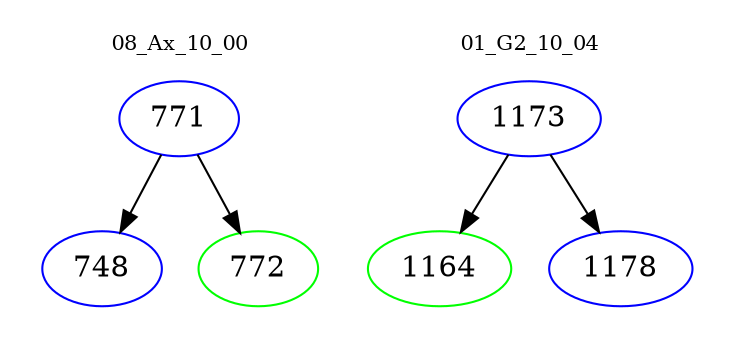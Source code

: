 digraph{
subgraph cluster_0 {
color = white
label = "08_Ax_10_00";
fontsize=10;
T0_771 [label="771", color="blue"]
T0_771 -> T0_748 [color="black"]
T0_748 [label="748", color="blue"]
T0_771 -> T0_772 [color="black"]
T0_772 [label="772", color="green"]
}
subgraph cluster_1 {
color = white
label = "01_G2_10_04";
fontsize=10;
T1_1173 [label="1173", color="blue"]
T1_1173 -> T1_1164 [color="black"]
T1_1164 [label="1164", color="green"]
T1_1173 -> T1_1178 [color="black"]
T1_1178 [label="1178", color="blue"]
}
}
